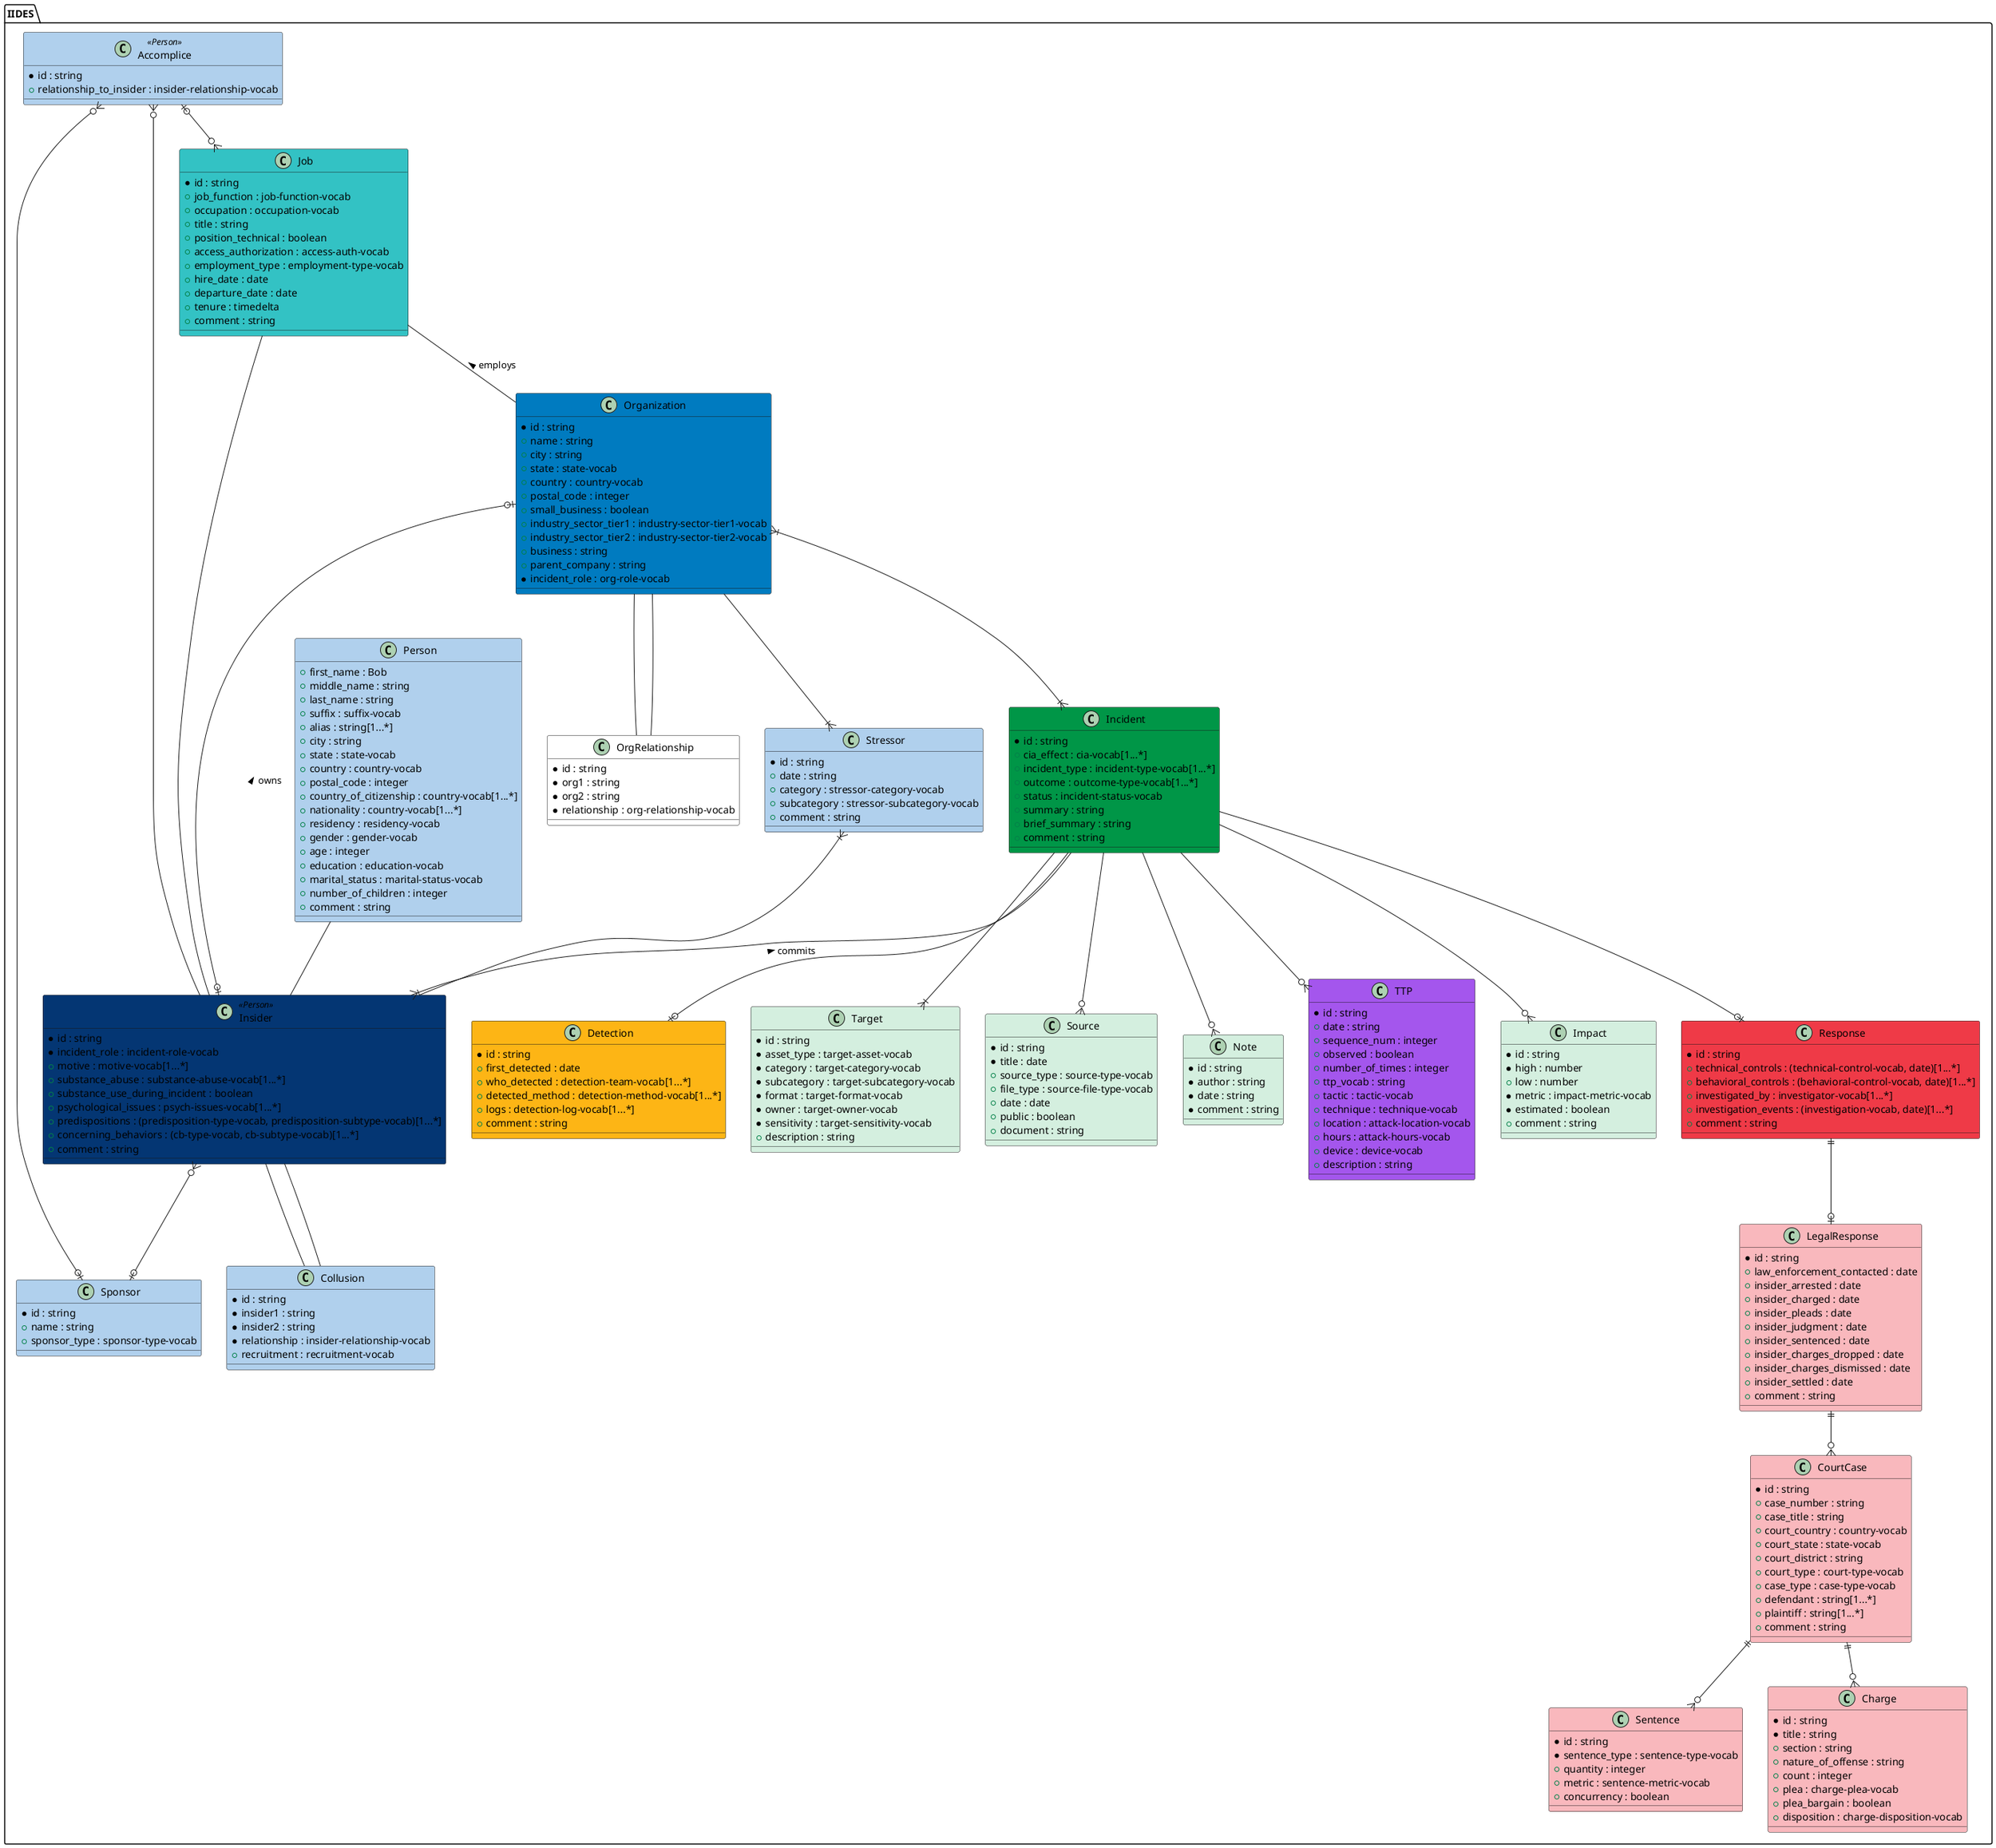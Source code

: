 @startuml IIDES
package "IIDES" #fff {


class Sponsor #b0d0ed {
	* id : string 
	+ name : string 
	+ sponsor_type : sponsor-type-vocab 
}
class Stressor #b0d0ed {
	* id : string 
	+ date : string 
	+ category : stressor-category-vocab 
	+ subcategory : stressor-subcategory-vocab 
	+ comment : string 
}
class Accomplice <<Person>> #b0d0ed {
	* id : string 
	+ relationship_to_insider : insider-relationship-vocab 
}
class Target #D4EFDF {
	* id : string 
	* asset_type : target-asset-vocab 
	* category : target-category-vocab 
	* subcategory : target-subcategory-vocab 
	* format : target-format-vocab 
	* owner : target-owner-vocab 
	* sensitivity : target-sensitivity-vocab 
	+ description : string 
}
class Incident #009647 {
	* id : string 
	+ cia_effect : cia-vocab[1...*] 
	+ incident_type : incident-type-vocab[1...*] 
	+ outcome : outcome-type-vocab[1...*] 
	+ status : incident-status-vocab 
	+ summary : string 
	+ brief_summary : string 
	+ comment : string 
}
class Source #D4EFDF {
	* id : string 
	* title : date 
	+ source_type : source-type-vocab 
	+ file_type : source-file-type-vocab 
	+ date : date 
	+ public : boolean 
	+ document : string 
}
class LegalResponse #f9b8bd {
	* id : string 
	+ law_enforcement_contacted : date 
	+ insider_arrested : date 
	+ insider_charged : date 
	+ insider_pleads : date 
	+ insider_judgment : date 
	+ insider_sentenced : date 
	+ insider_charges_dropped : date 
	+ insider_charges_dismissed : date 
	+ insider_settled : date 
	+ comment : string 
}
class Person #b0d0ed {
	+ first_name : Bob 
	+ middle_name : string 
	+ last_name : string 
	+ suffix : suffix-vocab 
	+ alias : string[1...*] 
	+ city : string 
	+ state : state-vocab 
	+ country : country-vocab 
	+ postal_code : integer 
	+ country_of_citizenship : country-vocab[1...*] 
	+ nationality : country-vocab[1...*] 
	+ residency : residency-vocab 
	+ gender : gender-vocab 
	+ age : integer 
	+ education : education-vocab 
	+ marital_status : marital-status-vocab 
	+ number_of_children : integer 
	+ comment : string 
}
class Note #D4EFDF {
	* id : string 
	* author : string 
	* date : string 
	* comment : string 
}
class Sentence #f9b8bd {
	* id : string 
	* sentence_type : sentence-type-vocab 
	+ quantity : integer 
	+ metric : sentence-metric-vocab 
	+ concurrency : boolean 
}
class TTP #A456ED {
	* id : string 
	+ date : string 
	+ sequence_num : integer 
	+ observed : boolean 
	+ number_of_times : integer 
	+ ttp_vocab : string 
	+ tactic : tactic-vocab 
	+ technique : technique-vocab 
	+ location : attack-location-vocab 
	+ hours : attack-hours-vocab 
	+ device : device-vocab 
	+ description : string 
}
class Job #33c2C4 {
	* id : string 
	+ job_function : job-function-vocab 
	+ occupation : occupation-vocab 
	+ title : string 
	+ position_technical : boolean 
	+ access_authorization : access-auth-vocab 
	+ employment_type : employment-type-vocab 
	+ hire_date : date 
	+ departure_date : date 
	+ tenure : timedelta 
	+ comment : string 
}
class Charge #f9b8bd {
	* id : string 
	* title : string 
	+ section : string 
	+ nature_of_offense : string 
	+ count : integer 
	+ plea : charge-plea-vocab 
	+ plea_bargain : boolean 
	+ disposition : charge-disposition-vocab 
}
class Impact #D4EFDF {
	* id : string 
	* high : number 
	+ low : number 
	* metric : impact-metric-vocab 
	* estimated : boolean 
	+ comment : string 
}
class Organization #007BC0 {
	* id : string 
	+ name : string 
	+ city : string 
	+ state : state-vocab 
	+ country : country-vocab 
	+ postal_code : integer 
	+ small_business : boolean 
	+ industry_sector_tier1 : industry-sector-tier1-vocab 
	+ industry_sector_tier2 : industry-sector-tier2-vocab 
	+ business : string 
	+ parent_company : string 
	* incident_role : org-role-vocab 
}
class CourtCase #f9b8bd {
	* id : string 
	+ case_number : string 
	+ case_title : string 
	+ court_country : country-vocab 
	+ court_state : state-vocab 
	+ court_district : string 
	+ court_type : court-type-vocab 
	+ case_type : case-type-vocab 
	+ defendant : string[1...*] 
	+ plaintiff : string[1...*] 
	+ comment : string 
}
class Insider <<Person>> #043673 {
	* id : string 
	* incident_role : incident-role-vocab 
	+ motive : motive-vocab[1...*] 
	+ substance_abuse : substance-abuse-vocab[1...*] 
	+ substance_use_during_incident : boolean 
	+ psychological_issues : psych-issues-vocab[1...*] 
	+ predispositions : ({field} predisposition-type-vocab, predisposition-subtype-vocab)[1...*] 
	+ concerning_behaviors : ({field} cb-type-vocab, cb-subtype-vocab)[1...*] 
	+ comment : string 
}
class Response #EF3A47 {
	* id : string 
	+ technical_controls : ({field} technical-control-vocab, date)[1...*] 
	+ behavioral_controls : ({field} behavioral-control-vocab, date)[1...*] 
	+ investigated_by : investigator-vocab[1...*] 
	+ investigation_events : ({field} investigation-vocab, date)[1...*] 
	+ comment : string 
}
class Detection #FDB515 {
	* id : string 
	+ first_detected : date 
	+ who_detected : detection-team-vocab[1...*] 
	+ detected_method : detection-method-vocab[1...*] 
	+ logs : detection-log-vocab[1...*] 
	+ comment : string 
}
class OrgRelationship #FFFFFF {
	* id : string 
	* org1 : string 
	* org2 : string 
	* relationship : org-relationship-vocab 
}
class Collusion #b0d0ed {
	* id : string 
	* insider1 : string 
	* insider2 : string 
	* relationship : insider-relationship-vocab 
	+ recruitment : recruitment-vocab 
}

    Insider --o{ Accomplice
    Person -- Insider
    Incident --|{ Insider : commits <
    Accomplice |o--o{ Job
    Job -- Organization : employs <
    Insider -- Job
    Organization }|--|{ Incident
    Organization -- OrgRelationship
    OrgRelationship -- Organization
    Insider }o--o| Sponsor
    Accomplice }o--o| Sponsor
    Insider |o--o| Organization : owns >
    Insider -- Collusion
    Collusion -- Insider
    Incident --o{ Impact
    Incident --|{ Target
    Incident --o{ Source
    Incident --o{ Note
    CourtCase ||--o{ Charge
    CourtCase ||--o{ Sentence
    Incident --o| Detection
    Incident --o| Response
    Response ||--o| LegalResponse
    LegalResponse ||--o{ CourtCase
    Organization --|{ Stressor
    Stressor }|-- Insider
    Incident --o{ TTP
}
@enduml